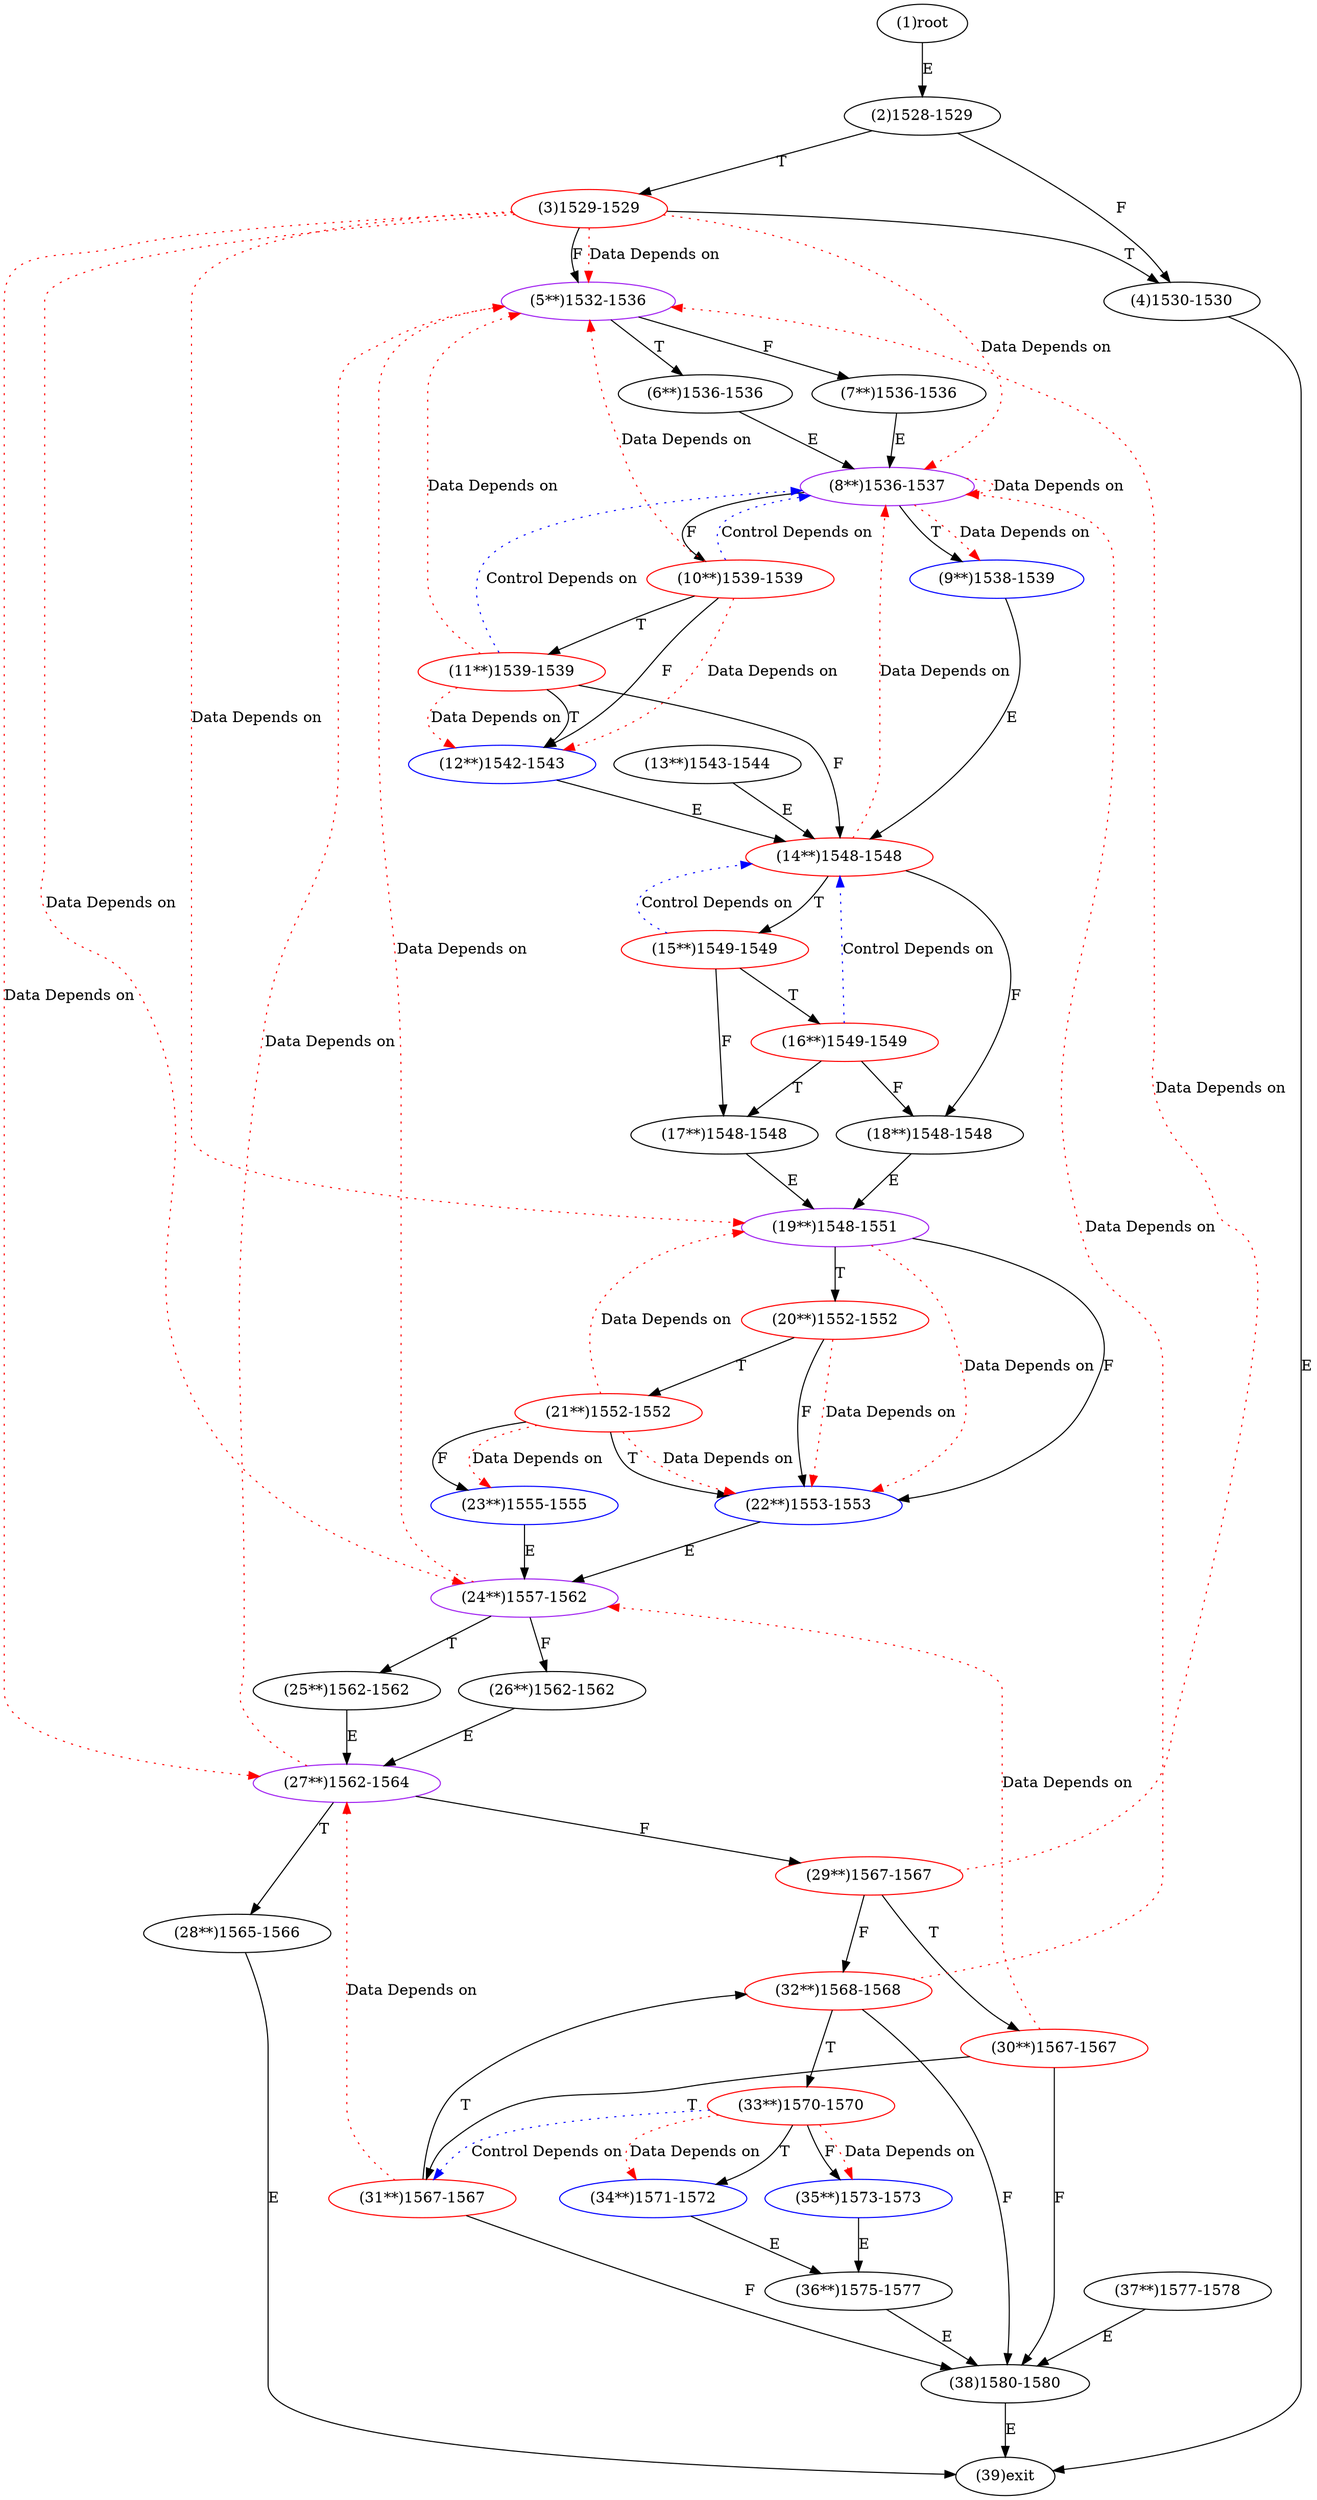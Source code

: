 digraph "" { 
1[ label="(1)root"];
2[ label="(2)1528-1529"];
3[ label="(3)1529-1529",color=red];
4[ label="(4)1530-1530"];
5[ label="(5**)1532-1536",color=purple];
6[ label="(6**)1536-1536"];
7[ label="(7**)1536-1536"];
8[ label="(8**)1536-1537",color=purple];
9[ label="(9**)1538-1539",color=blue];
10[ label="(10**)1539-1539",color=red];
11[ label="(11**)1539-1539",color=red];
12[ label="(12**)1542-1543",color=blue];
13[ label="(13**)1543-1544"];
14[ label="(14**)1548-1548",color=red];
15[ label="(15**)1549-1549",color=red];
17[ label="(17**)1548-1548"];
16[ label="(16**)1549-1549",color=red];
19[ label="(19**)1548-1551",color=purple];
18[ label="(18**)1548-1548"];
21[ label="(21**)1552-1552",color=red];
20[ label="(20**)1552-1552",color=red];
23[ label="(23**)1555-1555",color=blue];
22[ label="(22**)1553-1553",color=blue];
25[ label="(25**)1562-1562"];
24[ label="(24**)1557-1562",color=purple];
27[ label="(27**)1562-1564",color=purple];
26[ label="(26**)1562-1562"];
29[ label="(29**)1567-1567",color=red];
28[ label="(28**)1565-1566"];
31[ label="(31**)1567-1567",color=red];
30[ label="(30**)1567-1567",color=red];
34[ label="(34**)1571-1572",color=blue];
35[ label="(35**)1573-1573",color=blue];
32[ label="(32**)1568-1568",color=red];
33[ label="(33**)1570-1570",color=red];
38[ label="(38)1580-1580"];
39[ label="(39)exit"];
36[ label="(36**)1575-1577"];
37[ label="(37**)1577-1578"];
1->2[ label="E"];
2->4[ label="F"];
2->3[ label="T"];
3->5[ label="F"];
3->4[ label="T"];
4->39[ label="E"];
5->7[ label="F"];
5->6[ label="T"];
6->8[ label="E"];
7->8[ label="E"];
8->10[ label="F"];
8->9[ label="T"];
9->14[ label="E"];
10->12[ label="F"];
10->11[ label="T"];
11->14[ label="F"];
11->12[ label="T"];
12->14[ label="E"];
13->14[ label="E"];
14->18[ label="F"];
14->15[ label="T"];
15->17[ label="F"];
15->16[ label="T"];
16->18[ label="F"];
16->17[ label="T"];
17->19[ label="E"];
18->19[ label="E"];
19->22[ label="F"];
19->20[ label="T"];
20->22[ label="F"];
20->21[ label="T"];
21->23[ label="F"];
21->22[ label="T"];
22->24[ label="E"];
23->24[ label="E"];
24->26[ label="F"];
24->25[ label="T"];
25->27[ label="E"];
26->27[ label="E"];
27->29[ label="F"];
27->28[ label="T"];
28->39[ label="E"];
29->32[ label="F"];
29->30[ label="T"];
30->38[ label="F"];
30->31[ label="T"];
31->38[ label="F"];
31->32[ label="T"];
32->38[ label="F"];
32->33[ label="T"];
33->35[ label="F"];
33->34[ label="T"];
34->36[ label="E"];
35->36[ label="E"];
36->38[ label="E"];
37->38[ label="E"];
38->39[ label="E"];
3->19[ color="red" label="Data Depends on" style = dotted ];
3->5[ color="red" label="Data Depends on" style = dotted ];
3->27[ color="red" label="Data Depends on" style = dotted ];
3->24[ color="red" label="Data Depends on" style = dotted ];
3->8[ color="red" label="Data Depends on" style = dotted ];
8->8[ color="red" label="Data Depends on" style = dotted ];
8->9[ color="red" label="Data Depends on" style = dotted ];
10->8[ color="blue" label="Control Depends on" style = dotted ];
10->12[ color="red" label="Data Depends on" style = dotted ];
10->5[ color="red" label="Data Depends on" style = dotted ];
11->8[ color="blue" label="Control Depends on" style = dotted ];
11->12[ color="red" label="Data Depends on" style = dotted ];
11->5[ color="red" label="Data Depends on" style = dotted ];
14->8[ color="red" label="Data Depends on" style = dotted ];
15->14[ color="blue" label="Control Depends on" style = dotted ];
16->14[ color="blue" label="Control Depends on" style = dotted ];
19->22[ color="red" label="Data Depends on" style = dotted ];
21->23[ color="red" label="Data Depends on" style = dotted ];
21->22[ color="red" label="Data Depends on" style = dotted ];
21->19[ color="red" label="Data Depends on" style = dotted ];
20->22[ color="red" label="Data Depends on" style = dotted ];
24->5[ color="red" label="Data Depends on" style = dotted ];
27->5[ color="red" label="Data Depends on" style = dotted ];
29->5[ color="red" label="Data Depends on" style = dotted ];
31->27[ color="red" label="Data Depends on" style = dotted ];
30->24[ color="red" label="Data Depends on" style = dotted ];
32->8[ color="red" label="Data Depends on" style = dotted ];
33->35[ color="red" label="Data Depends on" style = dotted ];
33->34[ color="red" label="Data Depends on" style = dotted ];
33->31[ color="blue" label="Control Depends on" style = dotted ];
}